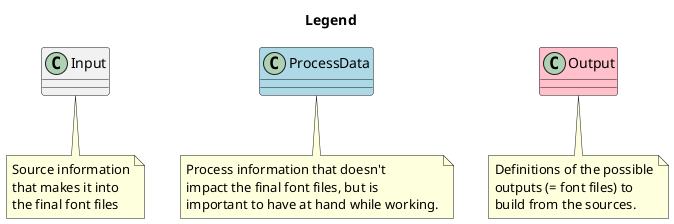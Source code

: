 @startuml legend

title Legend

hide stereotype

skinparam class {
  BackgroundColor<<Process>> lightblue
  BackgroundColor<<Output>> pink
}

class Input {
}
note bottom of Input
  Source information
  that makes it into
  the final font files
end note

class ProcessData <<Process>> {
}
note bottom of ProcessData
  Process information that doesn't
  impact the final font files, but is
  important to have at hand while working.
end note


class Output <<Output>> {
}
note bottom of Output
  Definitions of the possible
  outputs (= font files) to
  build from the sources.
end note

@enduml

@startuml class_diagram

title Class diagram for an ideal font file format

hide stereotype

skinparam class {
  BackgroundColor<<Process>> lightblue
  BackgroundColor<<Output>> pink
}

class Guideline <<Process>> {

}

class Note <<Process>> {

}

class BackgroundLayer <<Process>> {

}

class Project {

}

class FontInfo {

}

class FontMaster {

}
Project o-- "*" FontMaster


class Group {

}
Project "1" o-- "*" Group
Group "*" -- "*" Glyph

class Component {

}

class Kerning {

}
FontMaster -- Kerning
FontMaster -- FontInfo

class Glyph {
  + unicodes: Array<Integer>
  + name: String

}
Project o-- "*" Glyph

class GlyphMaster {

}

Glyph o-- "1..*" GlyphMaster
FontMaster "0..1" -- "*" GlyphMaster

class Component {

}

class Anchor {

}

class Outline {

}


GlyphMaster "1" -- "*" Component
GlyphMaster "1" -- "*" Anchor
GlyphMaster "1" -- "*" Outline


together {
  class InterpolationSpace {
  }
  SubsetFontMaster "*" -- "1" InterpolationSpace

  class Location {

  }

  GlyphMaster o-- "*" BackgroundLayer
  GlyphMaster -- "*" Guideline

  Location .. (SubsetFontMaster, InterpolationSpace)


  class SubsetFontMaster {

  }
  FontMaster o- "*" SubsetFontMaster

  class StaticFont <<Output>> {

  }
  SubsetFontMaster "1" -- "0..1" StaticFont

  class Subspace {

  }

  class VariableFont <<Output>> {

  }
  InterpolationSpace "1" -- "*" VariableFont

  Subspace .. (InterpolationSpace, VariableFont)

  class NamedInstance <<Output>> {

  }
  VariableFont "1" -- "*" NamedInstance

  class StaticInstance <<Output>> {
  }
  InterpolationSpace "1" -- "*" StaticInstance
}


@enduml
